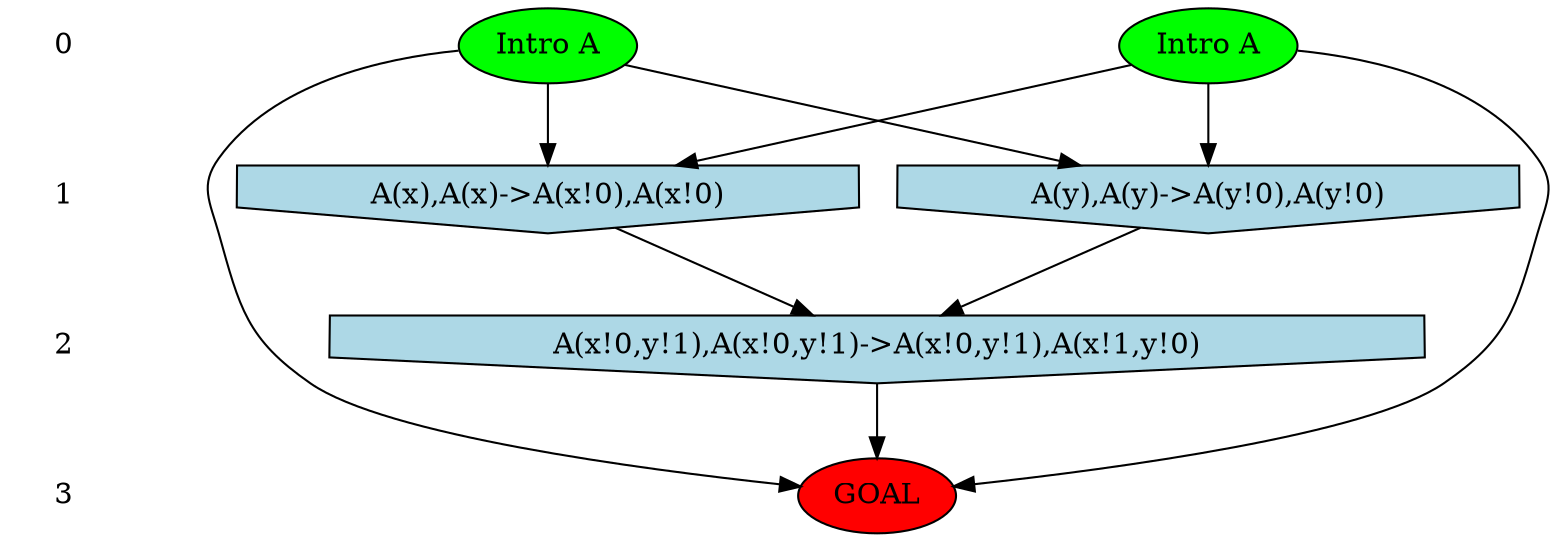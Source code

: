 /* Compression of 2 causal flows obtained in average at 6.516777E-01 t.u */
/* Compressed causal flows were: [2;1] */
digraph G{
 ranksep=.5 ; 
{ rank = same ; "0" [shape=plaintext] ; node_1 [label ="Intro A", style=filled,fillcolor=green] ;
node_2 [label ="Intro A", style=filled,fillcolor=green] ;
}
{ rank = same ; "1" [shape=plaintext] ; node_3 [label="A(y),A(y)->A(y!0),A(y!0)", shape=invhouse, style=filled, fillcolor = lightblue] ;
node_4 [label="A(x),A(x)->A(x!0),A(x!0)", shape=invhouse, style=filled, fillcolor = lightblue] ;
}
{ rank = same ; "2" [shape=plaintext] ; node_5 [label="A(x!0,y!1),A(x!0,y!1)->A(x!0,y!1),A(x!1,y!0)", shape=invhouse, style=filled, fillcolor = lightblue] ;
}
{ rank = same ; "3" [shape=plaintext] ; node_6 [label ="GOAL", style=filled, fillcolor=red] ;
}
"0" -> "1" [style="invis"]; 
"1" -> "2" [style="invis"]; 
"2" -> "3" [style="invis"]; 
node_1 -> node_3
node_2 -> node_3
node_1 -> node_4
node_2 -> node_4
node_3 -> node_5
node_4 -> node_5
node_1 -> node_6
node_2 -> node_6
node_5 -> node_6
}
/*
 Dot generation time: 0.000000
*/